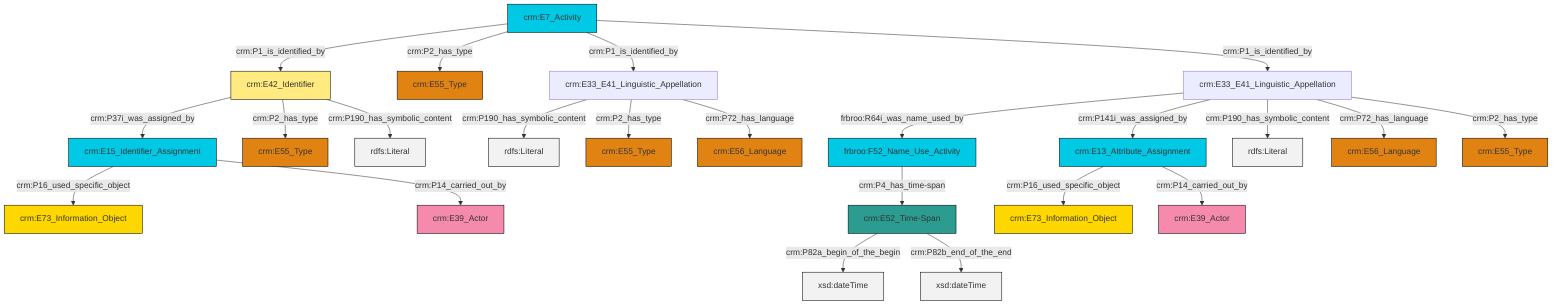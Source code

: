graph TD
classDef Literal fill:#f2f2f2,stroke:#000000;
classDef CRM_Entity fill:#FFFFFF,stroke:#000000;
classDef Temporal_Entity fill:#00C9E6, stroke:#000000;
classDef Type fill:#E18312, stroke:#000000;
classDef Time-Span fill:#2C9C91, stroke:#000000;
classDef Appellation fill:#FFEB7F, stroke:#000000;
classDef Place fill:#008836, stroke:#000000;
classDef Persistent_Item fill:#B266B2, stroke:#000000;
classDef Conceptual_Object fill:#FFD700, stroke:#000000;
classDef Physical_Thing fill:#D2B48C, stroke:#000000;
classDef Actor fill:#f58aad, stroke:#000000;
classDef PC_Classes fill:#4ce600, stroke:#000000;
classDef Multi fill:#cccccc,stroke:#000000;

0["crm:E52_Time-Span"]:::Time-Span -->|crm:P82a_begin_of_the_begin| 1[xsd:dateTime]:::Literal
10["crm:E33_E41_Linguistic_Appellation"]:::Default -->|frbroo:R64i_was_name_used_by| 6["frbroo:F52_Name_Use_Activity"]:::Temporal_Entity
12["crm:E15_Identifier_Assignment"]:::Temporal_Entity -->|crm:P16_used_specific_object| 13["crm:E73_Information_Object"]:::Conceptual_Object
14["crm:E13_Attribute_Assignment"]:::Temporal_Entity -->|crm:P16_used_specific_object| 4["crm:E73_Information_Object"]:::Conceptual_Object
15["crm:E7_Activity"]:::Temporal_Entity -->|crm:P1_is_identified_by| 16["crm:E42_Identifier"]:::Appellation
17["crm:E33_E41_Linguistic_Appellation"]:::Default -->|crm:P190_has_symbolic_content| 18[rdfs:Literal]:::Literal
15["crm:E7_Activity"]:::Temporal_Entity -->|crm:P2_has_type| 23["crm:E55_Type"]:::Type
17["crm:E33_E41_Linguistic_Appellation"]:::Default -->|crm:P2_has_type| 8["crm:E55_Type"]:::Type
15["crm:E7_Activity"]:::Temporal_Entity -->|crm:P1_is_identified_by| 17["crm:E33_E41_Linguistic_Appellation"]:::Default
0["crm:E52_Time-Span"]:::Time-Span -->|crm:P82b_end_of_the_end| 30[xsd:dateTime]:::Literal
15["crm:E7_Activity"]:::Temporal_Entity -->|crm:P1_is_identified_by| 10["crm:E33_E41_Linguistic_Appellation"]:::Default
10["crm:E33_E41_Linguistic_Appellation"]:::Default -->|crm:P141i_was_assigned_by| 14["crm:E13_Attribute_Assignment"]:::Temporal_Entity
16["crm:E42_Identifier"]:::Appellation -->|crm:P37i_was_assigned_by| 12["crm:E15_Identifier_Assignment"]:::Temporal_Entity
14["crm:E13_Attribute_Assignment"]:::Temporal_Entity -->|crm:P14_carried_out_by| 2["crm:E39_Actor"]:::Actor
16["crm:E42_Identifier"]:::Appellation -->|crm:P2_has_type| 27["crm:E55_Type"]:::Type
17["crm:E33_E41_Linguistic_Appellation"]:::Default -->|crm:P72_has_language| 19["crm:E56_Language"]:::Type
10["crm:E33_E41_Linguistic_Appellation"]:::Default -->|crm:P190_has_symbolic_content| 38[rdfs:Literal]:::Literal
10["crm:E33_E41_Linguistic_Appellation"]:::Default -->|crm:P72_has_language| 21["crm:E56_Language"]:::Type
6["frbroo:F52_Name_Use_Activity"]:::Temporal_Entity -->|crm:P4_has_time-span| 0["crm:E52_Time-Span"]:::Time-Span
10["crm:E33_E41_Linguistic_Appellation"]:::Default -->|crm:P2_has_type| 36["crm:E55_Type"]:::Type
12["crm:E15_Identifier_Assignment"]:::Temporal_Entity -->|crm:P14_carried_out_by| 25["crm:E39_Actor"]:::Actor
16["crm:E42_Identifier"]:::Appellation -->|crm:P190_has_symbolic_content| 40[rdfs:Literal]:::Literal